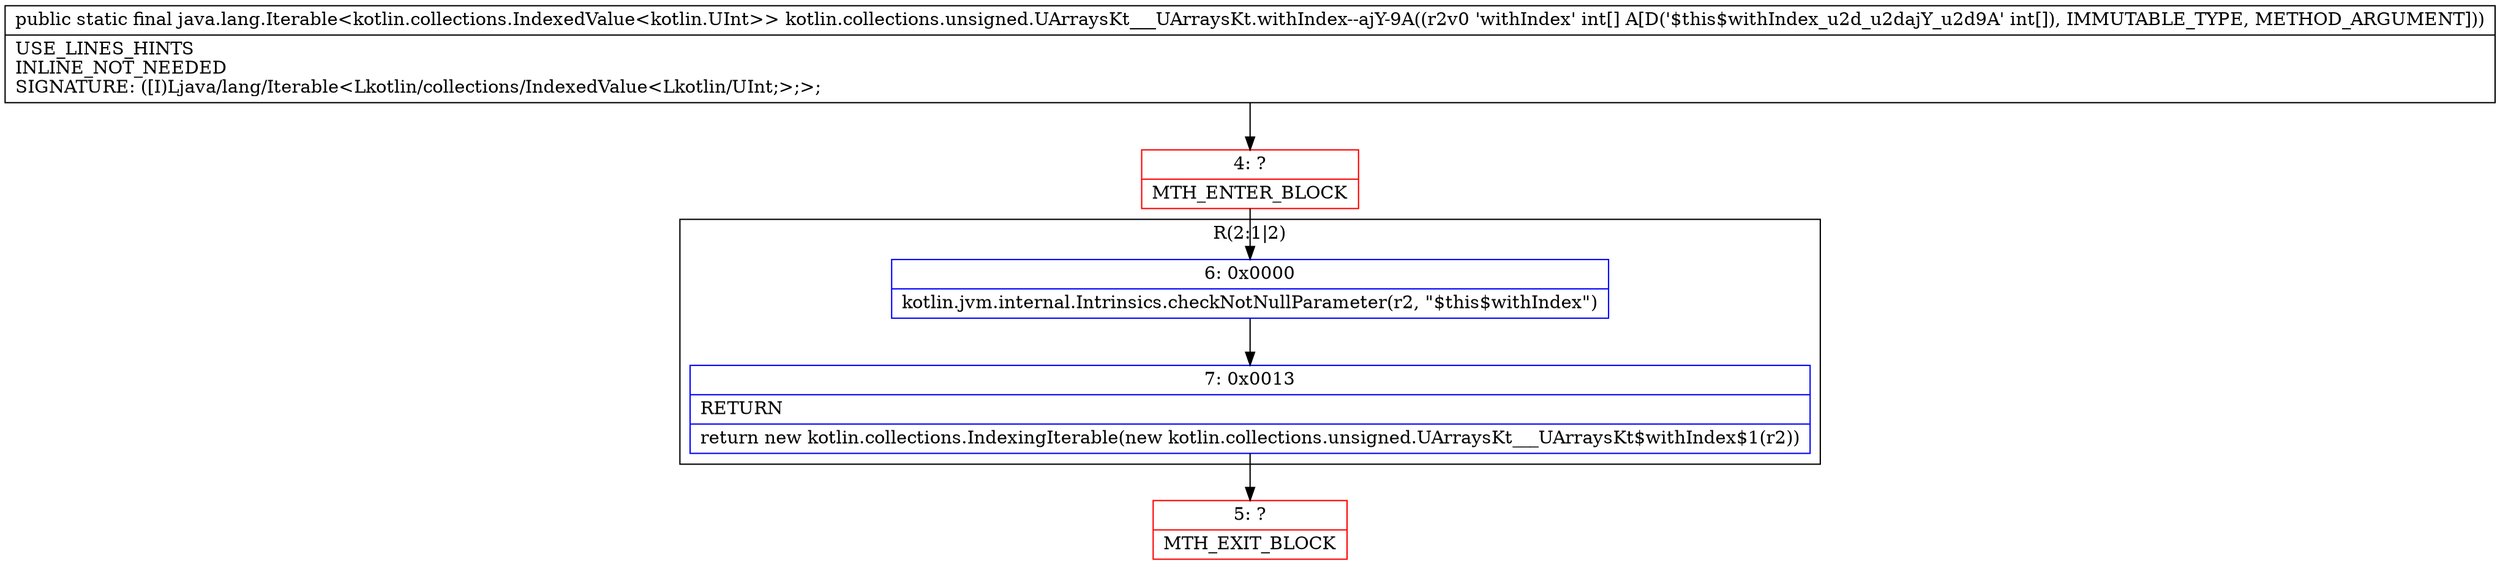 digraph "CFG forkotlin.collections.unsigned.UArraysKt___UArraysKt.withIndex\-\-ajY\-9A([I)Ljava\/lang\/Iterable;" {
subgraph cluster_Region_1515350082 {
label = "R(2:1|2)";
node [shape=record,color=blue];
Node_6 [shape=record,label="{6\:\ 0x0000|kotlin.jvm.internal.Intrinsics.checkNotNullParameter(r2, \"$this$withIndex\")\l}"];
Node_7 [shape=record,label="{7\:\ 0x0013|RETURN\l|return new kotlin.collections.IndexingIterable(new kotlin.collections.unsigned.UArraysKt___UArraysKt$withIndex$1(r2))\l}"];
}
Node_4 [shape=record,color=red,label="{4\:\ ?|MTH_ENTER_BLOCK\l}"];
Node_5 [shape=record,color=red,label="{5\:\ ?|MTH_EXIT_BLOCK\l}"];
MethodNode[shape=record,label="{public static final java.lang.Iterable\<kotlin.collections.IndexedValue\<kotlin.UInt\>\> kotlin.collections.unsigned.UArraysKt___UArraysKt.withIndex\-\-ajY\-9A((r2v0 'withIndex' int[] A[D('$this$withIndex_u2d_u2dajY_u2d9A' int[]), IMMUTABLE_TYPE, METHOD_ARGUMENT]))  | USE_LINES_HINTS\lINLINE_NOT_NEEDED\lSIGNATURE: ([I)Ljava\/lang\/Iterable\<Lkotlin\/collections\/IndexedValue\<Lkotlin\/UInt;\>;\>;\l}"];
MethodNode -> Node_4;Node_6 -> Node_7;
Node_7 -> Node_5;
Node_4 -> Node_6;
}

